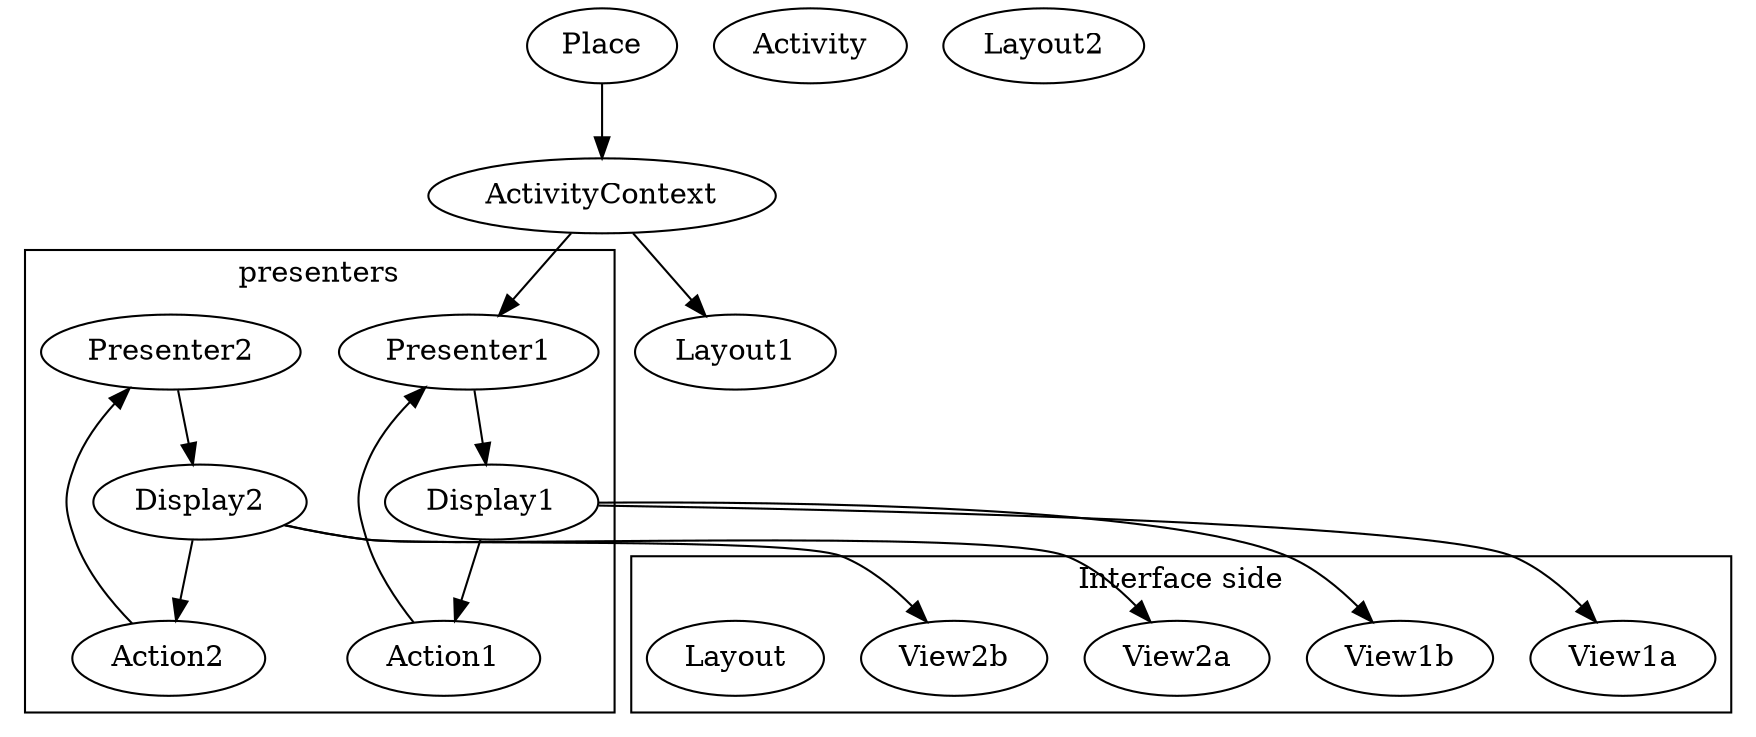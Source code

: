 digraph see {

subgraph clusterViews {
	label = "Interface side"
	View1a;
	View1b;
	View2a;
	View2b;
	Layout;
}
subgraph clusterPresenters {
	label="presenters"
	Presenter2 -> Display2 -> Action2 -> Presenter2;
	Presenter1 -> Display1 -> Action1 -> Presenter1;
}


Activity;
#ActivityContext -> Activity;
#Activity -> FragmentA;
#Activity -> FragmentB;

Layout1;
Layout2;
ActivityContext -> Layout1;
ActivityContext -> Presenter1;
Place -> ActivityContext;


Display2 -> View2a;
Display2 -> View2b;



Display1 -> View1a;
Display1 -> View1b;

}
